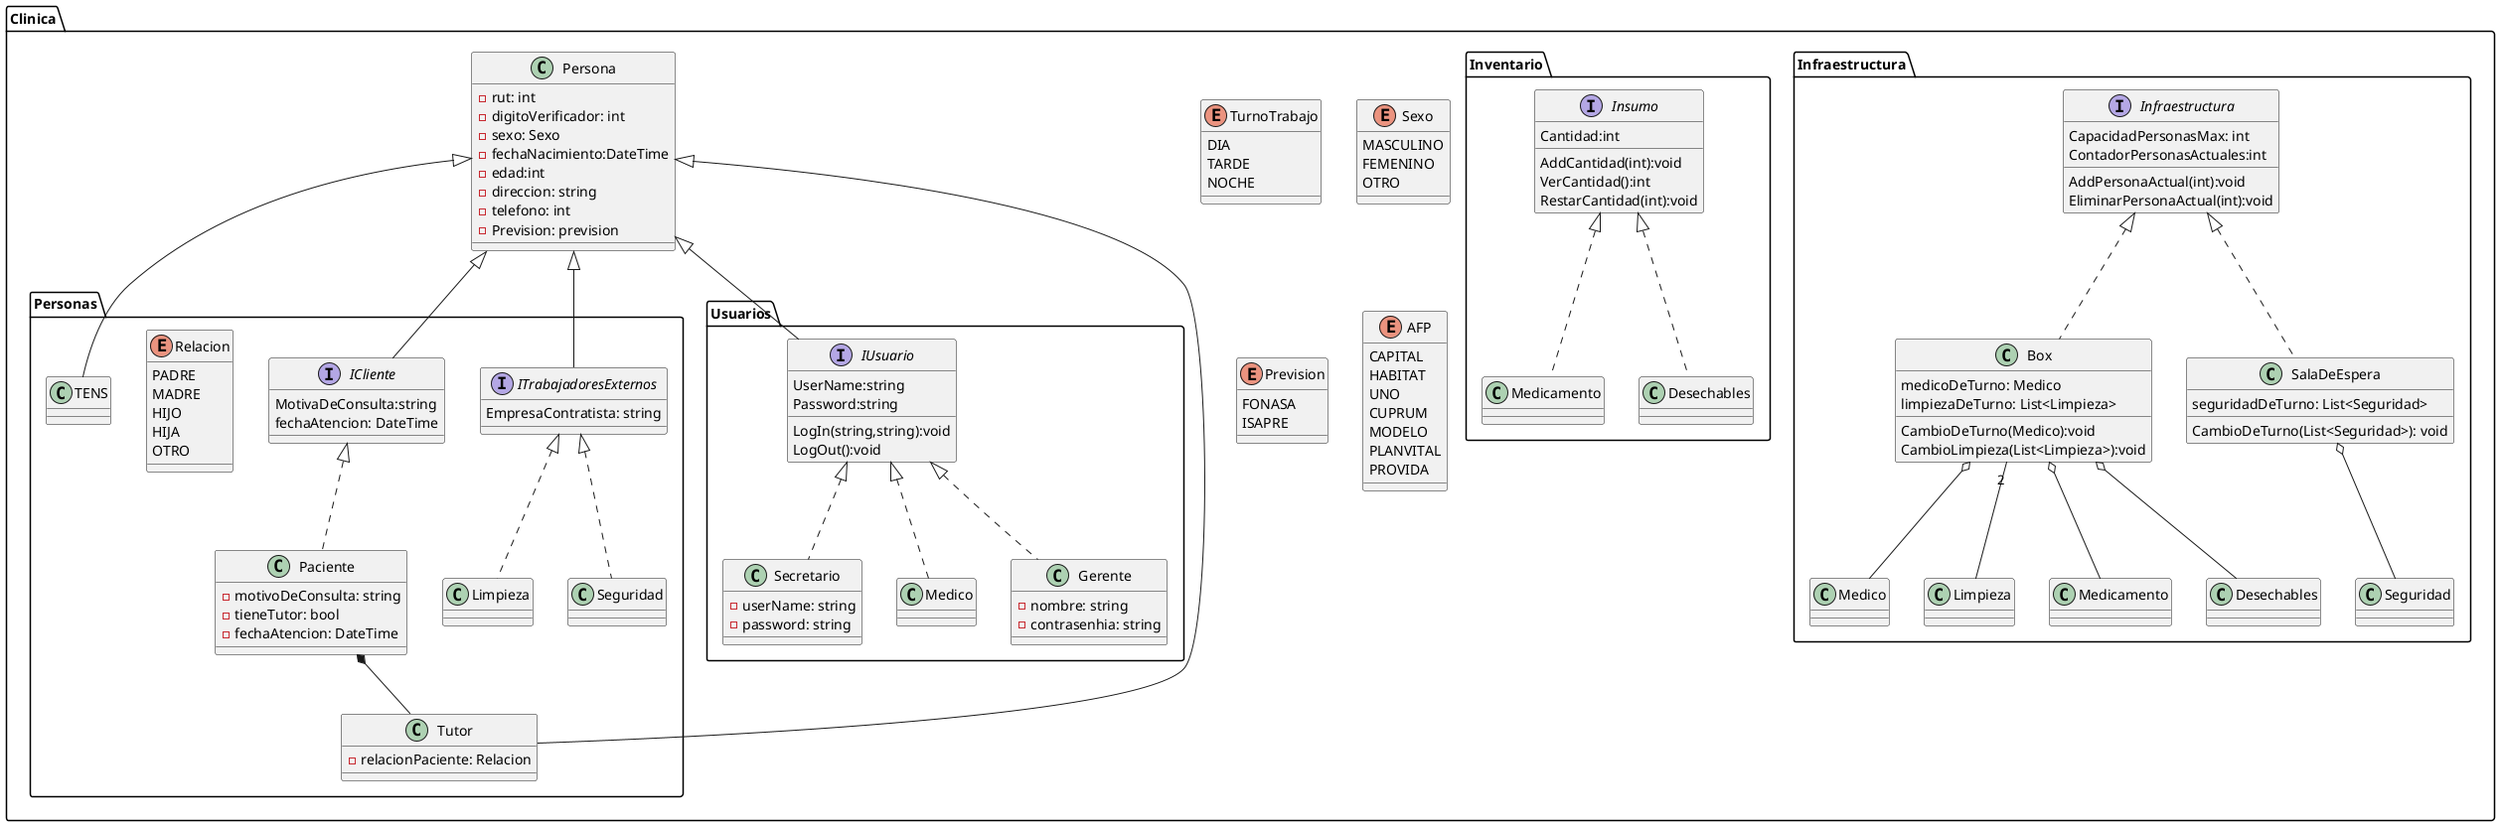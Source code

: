 @startuml clinicaApp
package Clinica
{
    class Persona{
        - rut: int
        - digitoVerificador: int
        - sexo: Sexo
        - fechaNacimiento:DateTime
        - edad:int
        - direccion: string
        - telefono: int
        - Prevision: prevision
    }
    enum TurnoTrabajo{
        DIA
        TARDE
        NOCHE
    }
    enum Sexo{
        MASCULINO
        FEMENINO
        OTRO
    }
    enum Prevision{
        FONASA
        ISAPRE
    }

    enum AFP{
        CAPITAL
        HABITAT
        UNO
        CUPRUM
        MODELO
        PLANVITAL
        PROVIDA
    }
    package Infraestructura
    {
        interface Infraestructura{
            CapacidadPersonasMax: int
            ContadorPersonasActuales:int
            AddPersonaActual(int):void
            EliminarPersonaActual(int):void
        }
        class Box{
            medicoDeTurno: Medico
            limpiezaDeTurno: List<Limpieza>
            CambioDeTurno(Medico):void
            CambioLimpieza(List<Limpieza>):void
        }
        class SalaDeEspera {
            seguridadDeTurno: List<Seguridad>
            CambioDeTurno(List<Seguridad>): void
        }
        'Agregacion
        Box o-- Medico
        SalaDeEspera o-- Seguridad
        'Asociacion
        Box "2" -- Limpieza
        'Composicion
        Box o-- Medicamento
        Box o-- Desechables
        'Interfaz
        Infraestructura<|.. Box
        Infraestructura<|.. SalaDeEspera

    }
    package Inventario
    {

        interface Insumo {
            Cantidad:int
            AddCantidad(int):void
            VerCantidad():int
            RestarCantidad(int):void
        }
        class Medicamento {}
        class Desechables {}
        'Interfaz
        Insumo<|.. Medicamento
        Insumo<|.. Desechables
    }
    package Personas
    {


        class Paciente{
            - motivoDeConsulta: string
            - tieneTutor: bool
            - fechaAtencion: DateTime
        }
        class Tutor{
            - relacionPaciente: Relacion
        }
        class Limpieza{}

        class Seguridad{
        }

        interface ITrabajadoresExternos{
            EmpresaContratista: string
        }
        interface ICliente{
            MotivaDeConsulta:string
            fechaAtencion: DateTime
        }

        enum Relacion{
            PADRE
            MADRE
            HIJO
            HIJA
            OTRO
        }

        'Relaciones
        'Herencias
        Persona<|-- Tutor
        Persona<|-- TENS
        'Composicion
        Paciente *-- Tutor
        'Interfaces
        Persona<|-- ITrabajadoresExternos
        Persona<|-- ICliente
        ICliente<|.. Paciente
        ITrabajadoresExternos<|.. Limpieza
        ITrabajadoresExternos<|.. Seguridad
    }
    package Usuarios
    {
        interface IUsuario
        {
            LogIn(string,string):void
            LogOut():void
            UserName:string
            Password:string
        }
        class Secretario{
            -userName: string
            -password: string
        }

        class Medico{}

        class Gerente
        {
            -nombre: string
            -contrasenhia: string

        }
        Persona <|-- IUsuario
        IUsuario<|.. Secretario
        IUsuario<|.. Gerente
        IUsuario<|.. Medico
    }
}
@enduml

